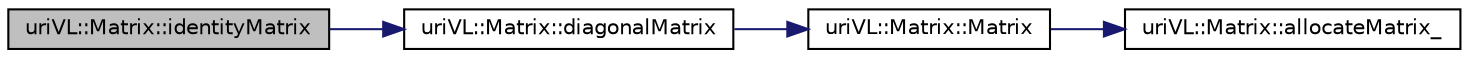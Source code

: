 digraph "uriVL::Matrix::identityMatrix"
{
  edge [fontname="Helvetica",fontsize="10",labelfontname="Helvetica",labelfontsize="10"];
  node [fontname="Helvetica",fontsize="10",shape=record];
  rankdir="LR";
  Node1 [label="uriVL::Matrix::identityMatrix",height=0.2,width=0.4,color="black", fillcolor="grey75", style="filled", fontcolor="black"];
  Node1 -> Node2 [color="midnightblue",fontsize="10",style="solid",fontname="Helvetica"];
  Node2 [label="uriVL::Matrix::diagonalMatrix",height=0.2,width=0.4,color="black", fillcolor="white", style="filled",URL="$classuriVL_1_1Matrix.html#a569368ad059f521c144b9ad4a0d0a321",tooltip="Produces a new diagonal matrix at the dimensions specified and initializes all diagonal elements with..."];
  Node2 -> Node3 [color="midnightblue",fontsize="10",style="solid",fontname="Helvetica"];
  Node3 [label="uriVL::Matrix::Matrix",height=0.2,width=0.4,color="black", fillcolor="white", style="filled",URL="$classuriVL_1_1Matrix.html#a8bd826b4d89d3711ceb055b6d7ca8a34",tooltip="Creates a nbRows x nbCols matrix whose elements have not been initialized. "];
  Node3 -> Node4 [color="midnightblue",fontsize="10",style="solid",fontname="Helvetica"];
  Node4 [label="uriVL::Matrix::allocateMatrix_",height=0.2,width=0.4,color="black", fillcolor="white", style="filled",URL="$classuriVL_1_1Matrix.html#a15b24cfffe59d7bc6f1e8d9e21fb6595",tooltip="Allocates mat_ at the storage dimensions. "];
}
